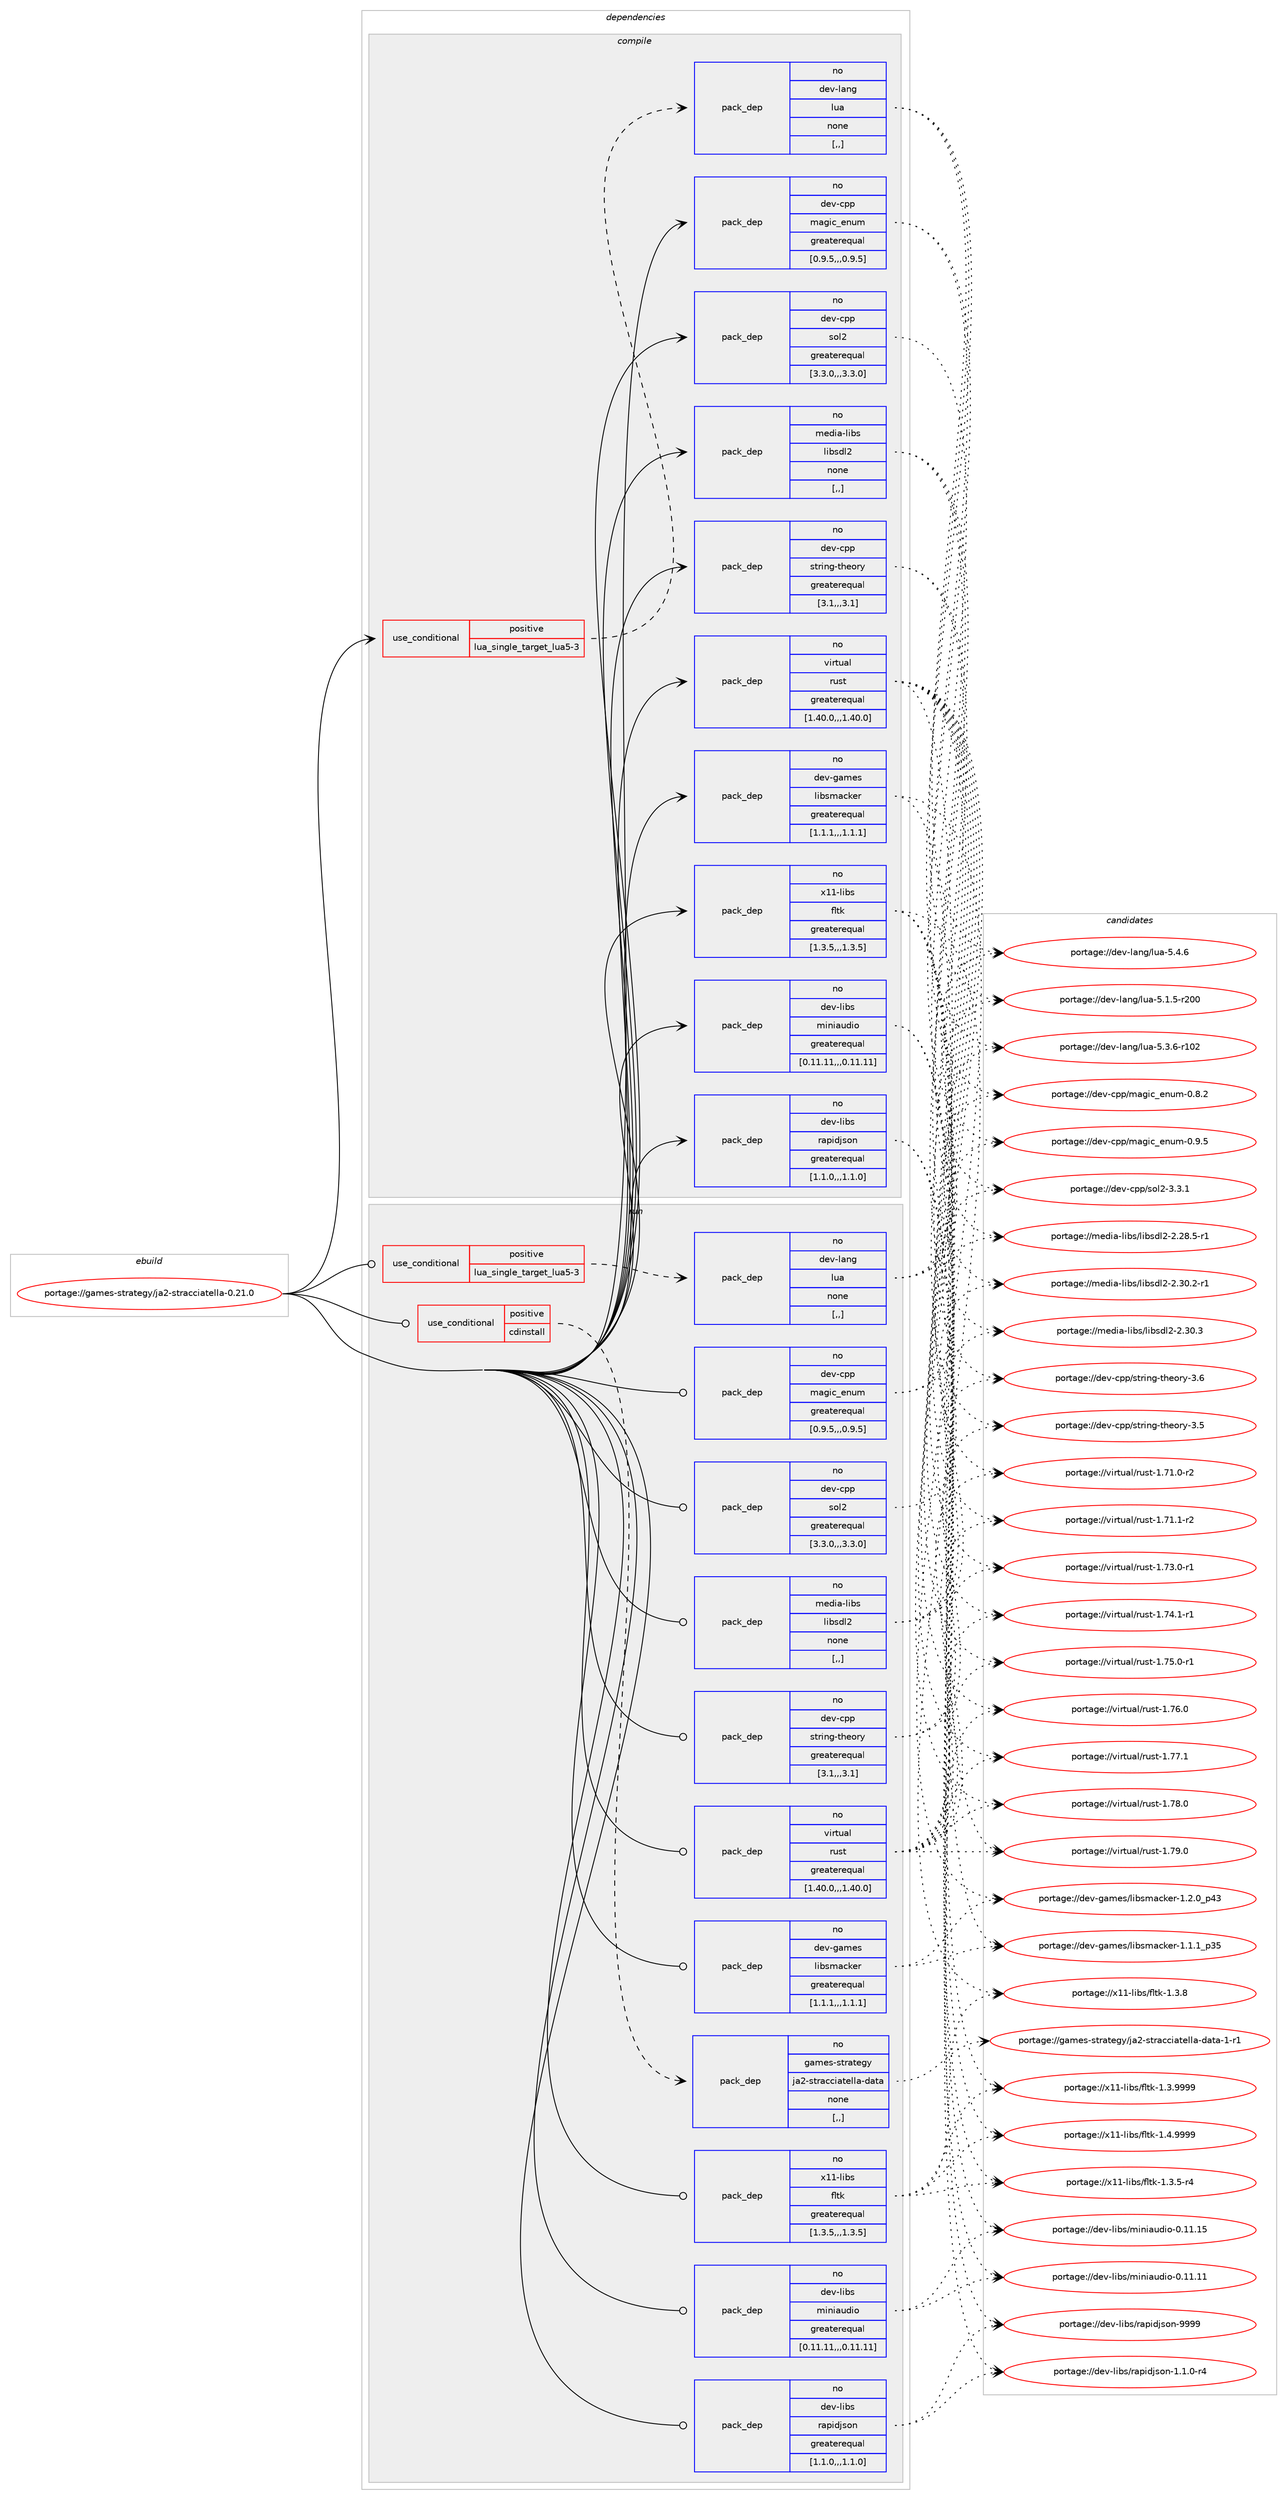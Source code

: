 digraph prolog {

# *************
# Graph options
# *************

newrank=true;
concentrate=true;
compound=true;
graph [rankdir=LR,fontname=Helvetica,fontsize=10,ranksep=1.5];#, ranksep=2.5, nodesep=0.2];
edge  [arrowhead=vee];
node  [fontname=Helvetica,fontsize=10];

# **********
# The ebuild
# **********

subgraph cluster_leftcol {
color=gray;
rank=same;
label=<<i>ebuild</i>>;
id [label="portage://games-strategy/ja2-stracciatella-0.21.0", color=red, width=4, href="../games-strategy/ja2-stracciatella-0.21.0.svg"];
}

# ****************
# The dependencies
# ****************

subgraph cluster_midcol {
color=gray;
label=<<i>dependencies</i>>;
subgraph cluster_compile {
fillcolor="#eeeeee";
style=filled;
label=<<i>compile</i>>;
subgraph cond63402 {
dependency230075 [label=<<TABLE BORDER="0" CELLBORDER="1" CELLSPACING="0" CELLPADDING="4"><TR><TD ROWSPAN="3" CELLPADDING="10">use_conditional</TD></TR><TR><TD>positive</TD></TR><TR><TD>lua_single_target_lua5-3</TD></TR></TABLE>>, shape=none, color=red];
subgraph pack165168 {
dependency230076 [label=<<TABLE BORDER="0" CELLBORDER="1" CELLSPACING="0" CELLPADDING="4" WIDTH="220"><TR><TD ROWSPAN="6" CELLPADDING="30">pack_dep</TD></TR><TR><TD WIDTH="110">no</TD></TR><TR><TD>dev-lang</TD></TR><TR><TD>lua</TD></TR><TR><TD>none</TD></TR><TR><TD>[,,]</TD></TR></TABLE>>, shape=none, color=blue];
}
dependency230075:e -> dependency230076:w [weight=20,style="dashed",arrowhead="vee"];
}
id:e -> dependency230075:w [weight=20,style="solid",arrowhead="vee"];
subgraph pack165169 {
dependency230077 [label=<<TABLE BORDER="0" CELLBORDER="1" CELLSPACING="0" CELLPADDING="4" WIDTH="220"><TR><TD ROWSPAN="6" CELLPADDING="30">pack_dep</TD></TR><TR><TD WIDTH="110">no</TD></TR><TR><TD>dev-cpp</TD></TR><TR><TD>magic_enum</TD></TR><TR><TD>greaterequal</TD></TR><TR><TD>[0.9.5,,,0.9.5]</TD></TR></TABLE>>, shape=none, color=blue];
}
id:e -> dependency230077:w [weight=20,style="solid",arrowhead="vee"];
subgraph pack165170 {
dependency230078 [label=<<TABLE BORDER="0" CELLBORDER="1" CELLSPACING="0" CELLPADDING="4" WIDTH="220"><TR><TD ROWSPAN="6" CELLPADDING="30">pack_dep</TD></TR><TR><TD WIDTH="110">no</TD></TR><TR><TD>dev-cpp</TD></TR><TR><TD>sol2</TD></TR><TR><TD>greaterequal</TD></TR><TR><TD>[3.3.0,,,3.3.0]</TD></TR></TABLE>>, shape=none, color=blue];
}
id:e -> dependency230078:w [weight=20,style="solid",arrowhead="vee"];
subgraph pack165171 {
dependency230079 [label=<<TABLE BORDER="0" CELLBORDER="1" CELLSPACING="0" CELLPADDING="4" WIDTH="220"><TR><TD ROWSPAN="6" CELLPADDING="30">pack_dep</TD></TR><TR><TD WIDTH="110">no</TD></TR><TR><TD>dev-cpp</TD></TR><TR><TD>string-theory</TD></TR><TR><TD>greaterequal</TD></TR><TR><TD>[3.1,,,3.1]</TD></TR></TABLE>>, shape=none, color=blue];
}
id:e -> dependency230079:w [weight=20,style="solid",arrowhead="vee"];
subgraph pack165172 {
dependency230080 [label=<<TABLE BORDER="0" CELLBORDER="1" CELLSPACING="0" CELLPADDING="4" WIDTH="220"><TR><TD ROWSPAN="6" CELLPADDING="30">pack_dep</TD></TR><TR><TD WIDTH="110">no</TD></TR><TR><TD>dev-games</TD></TR><TR><TD>libsmacker</TD></TR><TR><TD>greaterequal</TD></TR><TR><TD>[1.1.1,,,1.1.1]</TD></TR></TABLE>>, shape=none, color=blue];
}
id:e -> dependency230080:w [weight=20,style="solid",arrowhead="vee"];
subgraph pack165173 {
dependency230081 [label=<<TABLE BORDER="0" CELLBORDER="1" CELLSPACING="0" CELLPADDING="4" WIDTH="220"><TR><TD ROWSPAN="6" CELLPADDING="30">pack_dep</TD></TR><TR><TD WIDTH="110">no</TD></TR><TR><TD>dev-libs</TD></TR><TR><TD>miniaudio</TD></TR><TR><TD>greaterequal</TD></TR><TR><TD>[0.11.11,,,0.11.11]</TD></TR></TABLE>>, shape=none, color=blue];
}
id:e -> dependency230081:w [weight=20,style="solid",arrowhead="vee"];
subgraph pack165174 {
dependency230082 [label=<<TABLE BORDER="0" CELLBORDER="1" CELLSPACING="0" CELLPADDING="4" WIDTH="220"><TR><TD ROWSPAN="6" CELLPADDING="30">pack_dep</TD></TR><TR><TD WIDTH="110">no</TD></TR><TR><TD>dev-libs</TD></TR><TR><TD>rapidjson</TD></TR><TR><TD>greaterequal</TD></TR><TR><TD>[1.1.0,,,1.1.0]</TD></TR></TABLE>>, shape=none, color=blue];
}
id:e -> dependency230082:w [weight=20,style="solid",arrowhead="vee"];
subgraph pack165175 {
dependency230083 [label=<<TABLE BORDER="0" CELLBORDER="1" CELLSPACING="0" CELLPADDING="4" WIDTH="220"><TR><TD ROWSPAN="6" CELLPADDING="30">pack_dep</TD></TR><TR><TD WIDTH="110">no</TD></TR><TR><TD>media-libs</TD></TR><TR><TD>libsdl2</TD></TR><TR><TD>none</TD></TR><TR><TD>[,,]</TD></TR></TABLE>>, shape=none, color=blue];
}
id:e -> dependency230083:w [weight=20,style="solid",arrowhead="vee"];
subgraph pack165176 {
dependency230084 [label=<<TABLE BORDER="0" CELLBORDER="1" CELLSPACING="0" CELLPADDING="4" WIDTH="220"><TR><TD ROWSPAN="6" CELLPADDING="30">pack_dep</TD></TR><TR><TD WIDTH="110">no</TD></TR><TR><TD>virtual</TD></TR><TR><TD>rust</TD></TR><TR><TD>greaterequal</TD></TR><TR><TD>[1.40.0,,,1.40.0]</TD></TR></TABLE>>, shape=none, color=blue];
}
id:e -> dependency230084:w [weight=20,style="solid",arrowhead="vee"];
subgraph pack165177 {
dependency230085 [label=<<TABLE BORDER="0" CELLBORDER="1" CELLSPACING="0" CELLPADDING="4" WIDTH="220"><TR><TD ROWSPAN="6" CELLPADDING="30">pack_dep</TD></TR><TR><TD WIDTH="110">no</TD></TR><TR><TD>x11-libs</TD></TR><TR><TD>fltk</TD></TR><TR><TD>greaterequal</TD></TR><TR><TD>[1.3.5,,,1.3.5]</TD></TR></TABLE>>, shape=none, color=blue];
}
id:e -> dependency230085:w [weight=20,style="solid",arrowhead="vee"];
}
subgraph cluster_compileandrun {
fillcolor="#eeeeee";
style=filled;
label=<<i>compile and run</i>>;
}
subgraph cluster_run {
fillcolor="#eeeeee";
style=filled;
label=<<i>run</i>>;
subgraph cond63403 {
dependency230086 [label=<<TABLE BORDER="0" CELLBORDER="1" CELLSPACING="0" CELLPADDING="4"><TR><TD ROWSPAN="3" CELLPADDING="10">use_conditional</TD></TR><TR><TD>positive</TD></TR><TR><TD>cdinstall</TD></TR></TABLE>>, shape=none, color=red];
subgraph pack165178 {
dependency230087 [label=<<TABLE BORDER="0" CELLBORDER="1" CELLSPACING="0" CELLPADDING="4" WIDTH="220"><TR><TD ROWSPAN="6" CELLPADDING="30">pack_dep</TD></TR><TR><TD WIDTH="110">no</TD></TR><TR><TD>games-strategy</TD></TR><TR><TD>ja2-stracciatella-data</TD></TR><TR><TD>none</TD></TR><TR><TD>[,,]</TD></TR></TABLE>>, shape=none, color=blue];
}
dependency230086:e -> dependency230087:w [weight=20,style="dashed",arrowhead="vee"];
}
id:e -> dependency230086:w [weight=20,style="solid",arrowhead="odot"];
subgraph cond63404 {
dependency230088 [label=<<TABLE BORDER="0" CELLBORDER="1" CELLSPACING="0" CELLPADDING="4"><TR><TD ROWSPAN="3" CELLPADDING="10">use_conditional</TD></TR><TR><TD>positive</TD></TR><TR><TD>lua_single_target_lua5-3</TD></TR></TABLE>>, shape=none, color=red];
subgraph pack165179 {
dependency230089 [label=<<TABLE BORDER="0" CELLBORDER="1" CELLSPACING="0" CELLPADDING="4" WIDTH="220"><TR><TD ROWSPAN="6" CELLPADDING="30">pack_dep</TD></TR><TR><TD WIDTH="110">no</TD></TR><TR><TD>dev-lang</TD></TR><TR><TD>lua</TD></TR><TR><TD>none</TD></TR><TR><TD>[,,]</TD></TR></TABLE>>, shape=none, color=blue];
}
dependency230088:e -> dependency230089:w [weight=20,style="dashed",arrowhead="vee"];
}
id:e -> dependency230088:w [weight=20,style="solid",arrowhead="odot"];
subgraph pack165180 {
dependency230090 [label=<<TABLE BORDER="0" CELLBORDER="1" CELLSPACING="0" CELLPADDING="4" WIDTH="220"><TR><TD ROWSPAN="6" CELLPADDING="30">pack_dep</TD></TR><TR><TD WIDTH="110">no</TD></TR><TR><TD>dev-cpp</TD></TR><TR><TD>magic_enum</TD></TR><TR><TD>greaterequal</TD></TR><TR><TD>[0.9.5,,,0.9.5]</TD></TR></TABLE>>, shape=none, color=blue];
}
id:e -> dependency230090:w [weight=20,style="solid",arrowhead="odot"];
subgraph pack165181 {
dependency230091 [label=<<TABLE BORDER="0" CELLBORDER="1" CELLSPACING="0" CELLPADDING="4" WIDTH="220"><TR><TD ROWSPAN="6" CELLPADDING="30">pack_dep</TD></TR><TR><TD WIDTH="110">no</TD></TR><TR><TD>dev-cpp</TD></TR><TR><TD>sol2</TD></TR><TR><TD>greaterequal</TD></TR><TR><TD>[3.3.0,,,3.3.0]</TD></TR></TABLE>>, shape=none, color=blue];
}
id:e -> dependency230091:w [weight=20,style="solid",arrowhead="odot"];
subgraph pack165182 {
dependency230092 [label=<<TABLE BORDER="0" CELLBORDER="1" CELLSPACING="0" CELLPADDING="4" WIDTH="220"><TR><TD ROWSPAN="6" CELLPADDING="30">pack_dep</TD></TR><TR><TD WIDTH="110">no</TD></TR><TR><TD>dev-cpp</TD></TR><TR><TD>string-theory</TD></TR><TR><TD>greaterequal</TD></TR><TR><TD>[3.1,,,3.1]</TD></TR></TABLE>>, shape=none, color=blue];
}
id:e -> dependency230092:w [weight=20,style="solid",arrowhead="odot"];
subgraph pack165183 {
dependency230093 [label=<<TABLE BORDER="0" CELLBORDER="1" CELLSPACING="0" CELLPADDING="4" WIDTH="220"><TR><TD ROWSPAN="6" CELLPADDING="30">pack_dep</TD></TR><TR><TD WIDTH="110">no</TD></TR><TR><TD>dev-games</TD></TR><TR><TD>libsmacker</TD></TR><TR><TD>greaterequal</TD></TR><TR><TD>[1.1.1,,,1.1.1]</TD></TR></TABLE>>, shape=none, color=blue];
}
id:e -> dependency230093:w [weight=20,style="solid",arrowhead="odot"];
subgraph pack165184 {
dependency230094 [label=<<TABLE BORDER="0" CELLBORDER="1" CELLSPACING="0" CELLPADDING="4" WIDTH="220"><TR><TD ROWSPAN="6" CELLPADDING="30">pack_dep</TD></TR><TR><TD WIDTH="110">no</TD></TR><TR><TD>dev-libs</TD></TR><TR><TD>miniaudio</TD></TR><TR><TD>greaterequal</TD></TR><TR><TD>[0.11.11,,,0.11.11]</TD></TR></TABLE>>, shape=none, color=blue];
}
id:e -> dependency230094:w [weight=20,style="solid",arrowhead="odot"];
subgraph pack165185 {
dependency230095 [label=<<TABLE BORDER="0" CELLBORDER="1" CELLSPACING="0" CELLPADDING="4" WIDTH="220"><TR><TD ROWSPAN="6" CELLPADDING="30">pack_dep</TD></TR><TR><TD WIDTH="110">no</TD></TR><TR><TD>dev-libs</TD></TR><TR><TD>rapidjson</TD></TR><TR><TD>greaterequal</TD></TR><TR><TD>[1.1.0,,,1.1.0]</TD></TR></TABLE>>, shape=none, color=blue];
}
id:e -> dependency230095:w [weight=20,style="solid",arrowhead="odot"];
subgraph pack165186 {
dependency230096 [label=<<TABLE BORDER="0" CELLBORDER="1" CELLSPACING="0" CELLPADDING="4" WIDTH="220"><TR><TD ROWSPAN="6" CELLPADDING="30">pack_dep</TD></TR><TR><TD WIDTH="110">no</TD></TR><TR><TD>media-libs</TD></TR><TR><TD>libsdl2</TD></TR><TR><TD>none</TD></TR><TR><TD>[,,]</TD></TR></TABLE>>, shape=none, color=blue];
}
id:e -> dependency230096:w [weight=20,style="solid",arrowhead="odot"];
subgraph pack165187 {
dependency230097 [label=<<TABLE BORDER="0" CELLBORDER="1" CELLSPACING="0" CELLPADDING="4" WIDTH="220"><TR><TD ROWSPAN="6" CELLPADDING="30">pack_dep</TD></TR><TR><TD WIDTH="110">no</TD></TR><TR><TD>virtual</TD></TR><TR><TD>rust</TD></TR><TR><TD>greaterequal</TD></TR><TR><TD>[1.40.0,,,1.40.0]</TD></TR></TABLE>>, shape=none, color=blue];
}
id:e -> dependency230097:w [weight=20,style="solid",arrowhead="odot"];
subgraph pack165188 {
dependency230098 [label=<<TABLE BORDER="0" CELLBORDER="1" CELLSPACING="0" CELLPADDING="4" WIDTH="220"><TR><TD ROWSPAN="6" CELLPADDING="30">pack_dep</TD></TR><TR><TD WIDTH="110">no</TD></TR><TR><TD>x11-libs</TD></TR><TR><TD>fltk</TD></TR><TR><TD>greaterequal</TD></TR><TR><TD>[1.3.5,,,1.3.5]</TD></TR></TABLE>>, shape=none, color=blue];
}
id:e -> dependency230098:w [weight=20,style="solid",arrowhead="odot"];
}
}

# **************
# The candidates
# **************

subgraph cluster_choices {
rank=same;
color=gray;
label=<<i>candidates</i>>;

subgraph choice165168 {
color=black;
nodesep=1;
choice1001011184510897110103471081179745534649465345114504848 [label="portage://dev-lang/lua-5.1.5-r200", color=red, width=4,href="../dev-lang/lua-5.1.5-r200.svg"];
choice1001011184510897110103471081179745534651465445114494850 [label="portage://dev-lang/lua-5.3.6-r102", color=red, width=4,href="../dev-lang/lua-5.3.6-r102.svg"];
choice10010111845108971101034710811797455346524654 [label="portage://dev-lang/lua-5.4.6", color=red, width=4,href="../dev-lang/lua-5.4.6.svg"];
dependency230076:e -> choice1001011184510897110103471081179745534649465345114504848:w [style=dotted,weight="100"];
dependency230076:e -> choice1001011184510897110103471081179745534651465445114494850:w [style=dotted,weight="100"];
dependency230076:e -> choice10010111845108971101034710811797455346524654:w [style=dotted,weight="100"];
}
subgraph choice165169 {
color=black;
nodesep=1;
choice100101118459911211247109971031059995101110117109454846564650 [label="portage://dev-cpp/magic_enum-0.8.2", color=red, width=4,href="../dev-cpp/magic_enum-0.8.2.svg"];
choice100101118459911211247109971031059995101110117109454846574653 [label="portage://dev-cpp/magic_enum-0.9.5", color=red, width=4,href="../dev-cpp/magic_enum-0.9.5.svg"];
dependency230077:e -> choice100101118459911211247109971031059995101110117109454846564650:w [style=dotted,weight="100"];
dependency230077:e -> choice100101118459911211247109971031059995101110117109454846574653:w [style=dotted,weight="100"];
}
subgraph choice165170 {
color=black;
nodesep=1;
choice10010111845991121124711511110850455146514649 [label="portage://dev-cpp/sol2-3.3.1", color=red, width=4,href="../dev-cpp/sol2-3.3.1.svg"];
dependency230078:e -> choice10010111845991121124711511110850455146514649:w [style=dotted,weight="100"];
}
subgraph choice165171 {
color=black;
nodesep=1;
choice1001011184599112112471151161141051101034511610410111111412145514653 [label="portage://dev-cpp/string-theory-3.5", color=red, width=4,href="../dev-cpp/string-theory-3.5.svg"];
choice1001011184599112112471151161141051101034511610410111111412145514654 [label="portage://dev-cpp/string-theory-3.6", color=red, width=4,href="../dev-cpp/string-theory-3.6.svg"];
dependency230079:e -> choice1001011184599112112471151161141051101034511610410111111412145514653:w [style=dotted,weight="100"];
dependency230079:e -> choice1001011184599112112471151161141051101034511610410111111412145514654:w [style=dotted,weight="100"];
}
subgraph choice165172 {
color=black;
nodesep=1;
choice100101118451039710910111547108105981151099799107101114454946494649951125153 [label="portage://dev-games/libsmacker-1.1.1_p35", color=red, width=4,href="../dev-games/libsmacker-1.1.1_p35.svg"];
choice100101118451039710910111547108105981151099799107101114454946504648951125251 [label="portage://dev-games/libsmacker-1.2.0_p43", color=red, width=4,href="../dev-games/libsmacker-1.2.0_p43.svg"];
dependency230080:e -> choice100101118451039710910111547108105981151099799107101114454946494649951125153:w [style=dotted,weight="100"];
dependency230080:e -> choice100101118451039710910111547108105981151099799107101114454946504648951125251:w [style=dotted,weight="100"];
}
subgraph choice165173 {
color=black;
nodesep=1;
choice100101118451081059811547109105110105971171001051114548464949464949 [label="portage://dev-libs/miniaudio-0.11.11", color=red, width=4,href="../dev-libs/miniaudio-0.11.11.svg"];
choice100101118451081059811547109105110105971171001051114548464949464953 [label="portage://dev-libs/miniaudio-0.11.15", color=red, width=4,href="../dev-libs/miniaudio-0.11.15.svg"];
dependency230081:e -> choice100101118451081059811547109105110105971171001051114548464949464949:w [style=dotted,weight="100"];
dependency230081:e -> choice100101118451081059811547109105110105971171001051114548464949464953:w [style=dotted,weight="100"];
}
subgraph choice165174 {
color=black;
nodesep=1;
choice100101118451081059811547114971121051001061151111104549464946484511452 [label="portage://dev-libs/rapidjson-1.1.0-r4", color=red, width=4,href="../dev-libs/rapidjson-1.1.0-r4.svg"];
choice100101118451081059811547114971121051001061151111104557575757 [label="portage://dev-libs/rapidjson-9999", color=red, width=4,href="../dev-libs/rapidjson-9999.svg"];
dependency230082:e -> choice100101118451081059811547114971121051001061151111104549464946484511452:w [style=dotted,weight="100"];
dependency230082:e -> choice100101118451081059811547114971121051001061151111104557575757:w [style=dotted,weight="100"];
}
subgraph choice165175 {
color=black;
nodesep=1;
choice109101100105974510810598115471081059811510010850455046505646534511449 [label="portage://media-libs/libsdl2-2.28.5-r1", color=red, width=4,href="../media-libs/libsdl2-2.28.5-r1.svg"];
choice109101100105974510810598115471081059811510010850455046514846504511449 [label="portage://media-libs/libsdl2-2.30.2-r1", color=red, width=4,href="../media-libs/libsdl2-2.30.2-r1.svg"];
choice10910110010597451081059811547108105981151001085045504651484651 [label="portage://media-libs/libsdl2-2.30.3", color=red, width=4,href="../media-libs/libsdl2-2.30.3.svg"];
dependency230083:e -> choice109101100105974510810598115471081059811510010850455046505646534511449:w [style=dotted,weight="100"];
dependency230083:e -> choice109101100105974510810598115471081059811510010850455046514846504511449:w [style=dotted,weight="100"];
dependency230083:e -> choice10910110010597451081059811547108105981151001085045504651484651:w [style=dotted,weight="100"];
}
subgraph choice165176 {
color=black;
nodesep=1;
choice1181051141161179710847114117115116454946554946484511450 [label="portage://virtual/rust-1.71.0-r2", color=red, width=4,href="../virtual/rust-1.71.0-r2.svg"];
choice1181051141161179710847114117115116454946554946494511450 [label="portage://virtual/rust-1.71.1-r2", color=red, width=4,href="../virtual/rust-1.71.1-r2.svg"];
choice1181051141161179710847114117115116454946555146484511449 [label="portage://virtual/rust-1.73.0-r1", color=red, width=4,href="../virtual/rust-1.73.0-r1.svg"];
choice1181051141161179710847114117115116454946555246494511449 [label="portage://virtual/rust-1.74.1-r1", color=red, width=4,href="../virtual/rust-1.74.1-r1.svg"];
choice1181051141161179710847114117115116454946555346484511449 [label="portage://virtual/rust-1.75.0-r1", color=red, width=4,href="../virtual/rust-1.75.0-r1.svg"];
choice118105114116117971084711411711511645494655544648 [label="portage://virtual/rust-1.76.0", color=red, width=4,href="../virtual/rust-1.76.0.svg"];
choice118105114116117971084711411711511645494655554649 [label="portage://virtual/rust-1.77.1", color=red, width=4,href="../virtual/rust-1.77.1.svg"];
choice118105114116117971084711411711511645494655564648 [label="portage://virtual/rust-1.78.0", color=red, width=4,href="../virtual/rust-1.78.0.svg"];
choice118105114116117971084711411711511645494655574648 [label="portage://virtual/rust-1.79.0", color=red, width=4,href="../virtual/rust-1.79.0.svg"];
dependency230084:e -> choice1181051141161179710847114117115116454946554946484511450:w [style=dotted,weight="100"];
dependency230084:e -> choice1181051141161179710847114117115116454946554946494511450:w [style=dotted,weight="100"];
dependency230084:e -> choice1181051141161179710847114117115116454946555146484511449:w [style=dotted,weight="100"];
dependency230084:e -> choice1181051141161179710847114117115116454946555246494511449:w [style=dotted,weight="100"];
dependency230084:e -> choice1181051141161179710847114117115116454946555346484511449:w [style=dotted,weight="100"];
dependency230084:e -> choice118105114116117971084711411711511645494655544648:w [style=dotted,weight="100"];
dependency230084:e -> choice118105114116117971084711411711511645494655554649:w [style=dotted,weight="100"];
dependency230084:e -> choice118105114116117971084711411711511645494655564648:w [style=dotted,weight="100"];
dependency230084:e -> choice118105114116117971084711411711511645494655574648:w [style=dotted,weight="100"];
}
subgraph choice165177 {
color=black;
nodesep=1;
choice12049494510810598115471021081161074549465146534511452 [label="portage://x11-libs/fltk-1.3.5-r4", color=red, width=4,href="../x11-libs/fltk-1.3.5-r4.svg"];
choice1204949451081059811547102108116107454946514656 [label="portage://x11-libs/fltk-1.3.8", color=red, width=4,href="../x11-libs/fltk-1.3.8.svg"];
choice1204949451081059811547102108116107454946514657575757 [label="portage://x11-libs/fltk-1.3.9999", color=red, width=4,href="../x11-libs/fltk-1.3.9999.svg"];
choice1204949451081059811547102108116107454946524657575757 [label="portage://x11-libs/fltk-1.4.9999", color=red, width=4,href="../x11-libs/fltk-1.4.9999.svg"];
dependency230085:e -> choice12049494510810598115471021081161074549465146534511452:w [style=dotted,weight="100"];
dependency230085:e -> choice1204949451081059811547102108116107454946514656:w [style=dotted,weight="100"];
dependency230085:e -> choice1204949451081059811547102108116107454946514657575757:w [style=dotted,weight="100"];
dependency230085:e -> choice1204949451081059811547102108116107454946524657575757:w [style=dotted,weight="100"];
}
subgraph choice165178 {
color=black;
nodesep=1;
choice10397109101115451151161149711610110312147106975045115116114979999105971161011081089745100971169745494511449 [label="portage://games-strategy/ja2-stracciatella-data-1-r1", color=red, width=4,href="../games-strategy/ja2-stracciatella-data-1-r1.svg"];
dependency230087:e -> choice10397109101115451151161149711610110312147106975045115116114979999105971161011081089745100971169745494511449:w [style=dotted,weight="100"];
}
subgraph choice165179 {
color=black;
nodesep=1;
choice1001011184510897110103471081179745534649465345114504848 [label="portage://dev-lang/lua-5.1.5-r200", color=red, width=4,href="../dev-lang/lua-5.1.5-r200.svg"];
choice1001011184510897110103471081179745534651465445114494850 [label="portage://dev-lang/lua-5.3.6-r102", color=red, width=4,href="../dev-lang/lua-5.3.6-r102.svg"];
choice10010111845108971101034710811797455346524654 [label="portage://dev-lang/lua-5.4.6", color=red, width=4,href="../dev-lang/lua-5.4.6.svg"];
dependency230089:e -> choice1001011184510897110103471081179745534649465345114504848:w [style=dotted,weight="100"];
dependency230089:e -> choice1001011184510897110103471081179745534651465445114494850:w [style=dotted,weight="100"];
dependency230089:e -> choice10010111845108971101034710811797455346524654:w [style=dotted,weight="100"];
}
subgraph choice165180 {
color=black;
nodesep=1;
choice100101118459911211247109971031059995101110117109454846564650 [label="portage://dev-cpp/magic_enum-0.8.2", color=red, width=4,href="../dev-cpp/magic_enum-0.8.2.svg"];
choice100101118459911211247109971031059995101110117109454846574653 [label="portage://dev-cpp/magic_enum-0.9.5", color=red, width=4,href="../dev-cpp/magic_enum-0.9.5.svg"];
dependency230090:e -> choice100101118459911211247109971031059995101110117109454846564650:w [style=dotted,weight="100"];
dependency230090:e -> choice100101118459911211247109971031059995101110117109454846574653:w [style=dotted,weight="100"];
}
subgraph choice165181 {
color=black;
nodesep=1;
choice10010111845991121124711511110850455146514649 [label="portage://dev-cpp/sol2-3.3.1", color=red, width=4,href="../dev-cpp/sol2-3.3.1.svg"];
dependency230091:e -> choice10010111845991121124711511110850455146514649:w [style=dotted,weight="100"];
}
subgraph choice165182 {
color=black;
nodesep=1;
choice1001011184599112112471151161141051101034511610410111111412145514653 [label="portage://dev-cpp/string-theory-3.5", color=red, width=4,href="../dev-cpp/string-theory-3.5.svg"];
choice1001011184599112112471151161141051101034511610410111111412145514654 [label="portage://dev-cpp/string-theory-3.6", color=red, width=4,href="../dev-cpp/string-theory-3.6.svg"];
dependency230092:e -> choice1001011184599112112471151161141051101034511610410111111412145514653:w [style=dotted,weight="100"];
dependency230092:e -> choice1001011184599112112471151161141051101034511610410111111412145514654:w [style=dotted,weight="100"];
}
subgraph choice165183 {
color=black;
nodesep=1;
choice100101118451039710910111547108105981151099799107101114454946494649951125153 [label="portage://dev-games/libsmacker-1.1.1_p35", color=red, width=4,href="../dev-games/libsmacker-1.1.1_p35.svg"];
choice100101118451039710910111547108105981151099799107101114454946504648951125251 [label="portage://dev-games/libsmacker-1.2.0_p43", color=red, width=4,href="../dev-games/libsmacker-1.2.0_p43.svg"];
dependency230093:e -> choice100101118451039710910111547108105981151099799107101114454946494649951125153:w [style=dotted,weight="100"];
dependency230093:e -> choice100101118451039710910111547108105981151099799107101114454946504648951125251:w [style=dotted,weight="100"];
}
subgraph choice165184 {
color=black;
nodesep=1;
choice100101118451081059811547109105110105971171001051114548464949464949 [label="portage://dev-libs/miniaudio-0.11.11", color=red, width=4,href="../dev-libs/miniaudio-0.11.11.svg"];
choice100101118451081059811547109105110105971171001051114548464949464953 [label="portage://dev-libs/miniaudio-0.11.15", color=red, width=4,href="../dev-libs/miniaudio-0.11.15.svg"];
dependency230094:e -> choice100101118451081059811547109105110105971171001051114548464949464949:w [style=dotted,weight="100"];
dependency230094:e -> choice100101118451081059811547109105110105971171001051114548464949464953:w [style=dotted,weight="100"];
}
subgraph choice165185 {
color=black;
nodesep=1;
choice100101118451081059811547114971121051001061151111104549464946484511452 [label="portage://dev-libs/rapidjson-1.1.0-r4", color=red, width=4,href="../dev-libs/rapidjson-1.1.0-r4.svg"];
choice100101118451081059811547114971121051001061151111104557575757 [label="portage://dev-libs/rapidjson-9999", color=red, width=4,href="../dev-libs/rapidjson-9999.svg"];
dependency230095:e -> choice100101118451081059811547114971121051001061151111104549464946484511452:w [style=dotted,weight="100"];
dependency230095:e -> choice100101118451081059811547114971121051001061151111104557575757:w [style=dotted,weight="100"];
}
subgraph choice165186 {
color=black;
nodesep=1;
choice109101100105974510810598115471081059811510010850455046505646534511449 [label="portage://media-libs/libsdl2-2.28.5-r1", color=red, width=4,href="../media-libs/libsdl2-2.28.5-r1.svg"];
choice109101100105974510810598115471081059811510010850455046514846504511449 [label="portage://media-libs/libsdl2-2.30.2-r1", color=red, width=4,href="../media-libs/libsdl2-2.30.2-r1.svg"];
choice10910110010597451081059811547108105981151001085045504651484651 [label="portage://media-libs/libsdl2-2.30.3", color=red, width=4,href="../media-libs/libsdl2-2.30.3.svg"];
dependency230096:e -> choice109101100105974510810598115471081059811510010850455046505646534511449:w [style=dotted,weight="100"];
dependency230096:e -> choice109101100105974510810598115471081059811510010850455046514846504511449:w [style=dotted,weight="100"];
dependency230096:e -> choice10910110010597451081059811547108105981151001085045504651484651:w [style=dotted,weight="100"];
}
subgraph choice165187 {
color=black;
nodesep=1;
choice1181051141161179710847114117115116454946554946484511450 [label="portage://virtual/rust-1.71.0-r2", color=red, width=4,href="../virtual/rust-1.71.0-r2.svg"];
choice1181051141161179710847114117115116454946554946494511450 [label="portage://virtual/rust-1.71.1-r2", color=red, width=4,href="../virtual/rust-1.71.1-r2.svg"];
choice1181051141161179710847114117115116454946555146484511449 [label="portage://virtual/rust-1.73.0-r1", color=red, width=4,href="../virtual/rust-1.73.0-r1.svg"];
choice1181051141161179710847114117115116454946555246494511449 [label="portage://virtual/rust-1.74.1-r1", color=red, width=4,href="../virtual/rust-1.74.1-r1.svg"];
choice1181051141161179710847114117115116454946555346484511449 [label="portage://virtual/rust-1.75.0-r1", color=red, width=4,href="../virtual/rust-1.75.0-r1.svg"];
choice118105114116117971084711411711511645494655544648 [label="portage://virtual/rust-1.76.0", color=red, width=4,href="../virtual/rust-1.76.0.svg"];
choice118105114116117971084711411711511645494655554649 [label="portage://virtual/rust-1.77.1", color=red, width=4,href="../virtual/rust-1.77.1.svg"];
choice118105114116117971084711411711511645494655564648 [label="portage://virtual/rust-1.78.0", color=red, width=4,href="../virtual/rust-1.78.0.svg"];
choice118105114116117971084711411711511645494655574648 [label="portage://virtual/rust-1.79.0", color=red, width=4,href="../virtual/rust-1.79.0.svg"];
dependency230097:e -> choice1181051141161179710847114117115116454946554946484511450:w [style=dotted,weight="100"];
dependency230097:e -> choice1181051141161179710847114117115116454946554946494511450:w [style=dotted,weight="100"];
dependency230097:e -> choice1181051141161179710847114117115116454946555146484511449:w [style=dotted,weight="100"];
dependency230097:e -> choice1181051141161179710847114117115116454946555246494511449:w [style=dotted,weight="100"];
dependency230097:e -> choice1181051141161179710847114117115116454946555346484511449:w [style=dotted,weight="100"];
dependency230097:e -> choice118105114116117971084711411711511645494655544648:w [style=dotted,weight="100"];
dependency230097:e -> choice118105114116117971084711411711511645494655554649:w [style=dotted,weight="100"];
dependency230097:e -> choice118105114116117971084711411711511645494655564648:w [style=dotted,weight="100"];
dependency230097:e -> choice118105114116117971084711411711511645494655574648:w [style=dotted,weight="100"];
}
subgraph choice165188 {
color=black;
nodesep=1;
choice12049494510810598115471021081161074549465146534511452 [label="portage://x11-libs/fltk-1.3.5-r4", color=red, width=4,href="../x11-libs/fltk-1.3.5-r4.svg"];
choice1204949451081059811547102108116107454946514656 [label="portage://x11-libs/fltk-1.3.8", color=red, width=4,href="../x11-libs/fltk-1.3.8.svg"];
choice1204949451081059811547102108116107454946514657575757 [label="portage://x11-libs/fltk-1.3.9999", color=red, width=4,href="../x11-libs/fltk-1.3.9999.svg"];
choice1204949451081059811547102108116107454946524657575757 [label="portage://x11-libs/fltk-1.4.9999", color=red, width=4,href="../x11-libs/fltk-1.4.9999.svg"];
dependency230098:e -> choice12049494510810598115471021081161074549465146534511452:w [style=dotted,weight="100"];
dependency230098:e -> choice1204949451081059811547102108116107454946514656:w [style=dotted,weight="100"];
dependency230098:e -> choice1204949451081059811547102108116107454946514657575757:w [style=dotted,weight="100"];
dependency230098:e -> choice1204949451081059811547102108116107454946524657575757:w [style=dotted,weight="100"];
}
}

}
